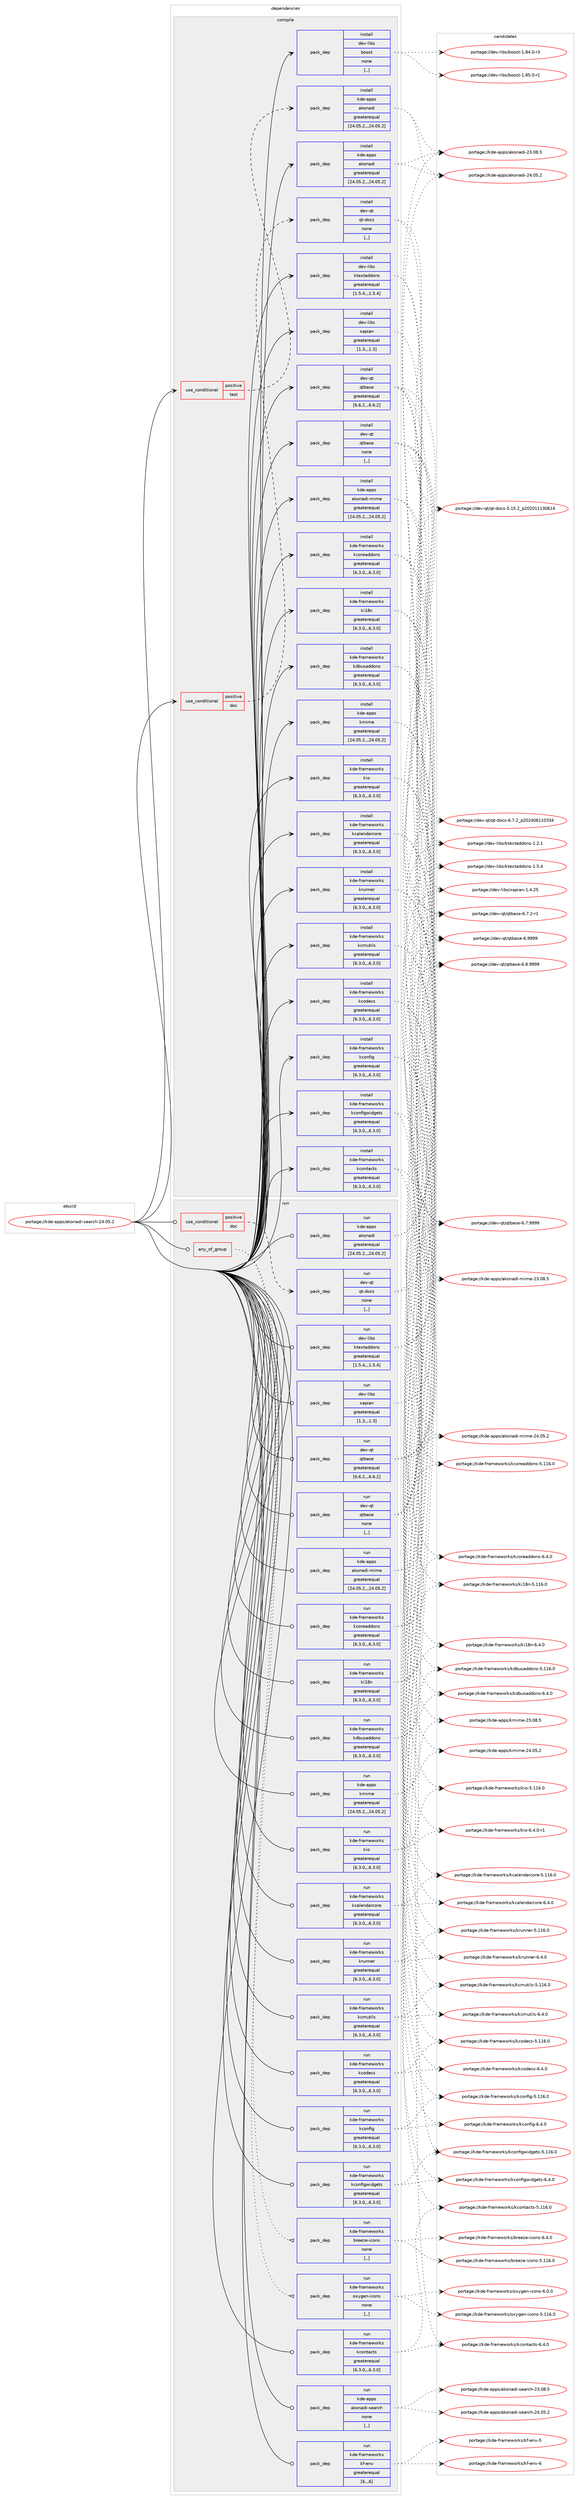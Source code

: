 digraph prolog {

# *************
# Graph options
# *************

newrank=true;
concentrate=true;
compound=true;
graph [rankdir=LR,fontname=Helvetica,fontsize=10,ranksep=1.5];#, ranksep=2.5, nodesep=0.2];
edge  [arrowhead=vee];
node  [fontname=Helvetica,fontsize=10];

# **********
# The ebuild
# **********

subgraph cluster_leftcol {
color=gray;
label=<<i>ebuild</i>>;
id [label="portage://kde-apps/akonadi-search-24.05.2", color=red, width=4, href="../kde-apps/akonadi-search-24.05.2.svg"];
}

# ****************
# The dependencies
# ****************

subgraph cluster_midcol {
color=gray;
label=<<i>dependencies</i>>;
subgraph cluster_compile {
fillcolor="#eeeeee";
style=filled;
label=<<i>compile</i>>;
subgraph cond66849 {
dependency246467 [label=<<TABLE BORDER="0" CELLBORDER="1" CELLSPACING="0" CELLPADDING="4"><TR><TD ROWSPAN="3" CELLPADDING="10">use_conditional</TD></TR><TR><TD>positive</TD></TR><TR><TD>doc</TD></TR></TABLE>>, shape=none, color=red];
subgraph pack177989 {
dependency246468 [label=<<TABLE BORDER="0" CELLBORDER="1" CELLSPACING="0" CELLPADDING="4" WIDTH="220"><TR><TD ROWSPAN="6" CELLPADDING="30">pack_dep</TD></TR><TR><TD WIDTH="110">install</TD></TR><TR><TD>dev-qt</TD></TR><TR><TD>qt-docs</TD></TR><TR><TD>none</TD></TR><TR><TD>[,,]</TD></TR></TABLE>>, shape=none, color=blue];
}
dependency246467:e -> dependency246468:w [weight=20,style="dashed",arrowhead="vee"];
}
id:e -> dependency246467:w [weight=20,style="solid",arrowhead="vee"];
subgraph cond66850 {
dependency246469 [label=<<TABLE BORDER="0" CELLBORDER="1" CELLSPACING="0" CELLPADDING="4"><TR><TD ROWSPAN="3" CELLPADDING="10">use_conditional</TD></TR><TR><TD>positive</TD></TR><TR><TD>test</TD></TR></TABLE>>, shape=none, color=red];
subgraph pack177990 {
dependency246470 [label=<<TABLE BORDER="0" CELLBORDER="1" CELLSPACING="0" CELLPADDING="4" WIDTH="220"><TR><TD ROWSPAN="6" CELLPADDING="30">pack_dep</TD></TR><TR><TD WIDTH="110">install</TD></TR><TR><TD>kde-apps</TD></TR><TR><TD>akonadi</TD></TR><TR><TD>greaterequal</TD></TR><TR><TD>[24.05.2,,,24.05.2]</TD></TR></TABLE>>, shape=none, color=blue];
}
dependency246469:e -> dependency246470:w [weight=20,style="dashed",arrowhead="vee"];
}
id:e -> dependency246469:w [weight=20,style="solid",arrowhead="vee"];
subgraph pack177991 {
dependency246471 [label=<<TABLE BORDER="0" CELLBORDER="1" CELLSPACING="0" CELLPADDING="4" WIDTH="220"><TR><TD ROWSPAN="6" CELLPADDING="30">pack_dep</TD></TR><TR><TD WIDTH="110">install</TD></TR><TR><TD>dev-libs</TD></TR><TR><TD>boost</TD></TR><TR><TD>none</TD></TR><TR><TD>[,,]</TD></TR></TABLE>>, shape=none, color=blue];
}
id:e -> dependency246471:w [weight=20,style="solid",arrowhead="vee"];
subgraph pack177992 {
dependency246472 [label=<<TABLE BORDER="0" CELLBORDER="1" CELLSPACING="0" CELLPADDING="4" WIDTH="220"><TR><TD ROWSPAN="6" CELLPADDING="30">pack_dep</TD></TR><TR><TD WIDTH="110">install</TD></TR><TR><TD>dev-libs</TD></TR><TR><TD>ktextaddons</TD></TR><TR><TD>greaterequal</TD></TR><TR><TD>[1.5.4,,,1.5.4]</TD></TR></TABLE>>, shape=none, color=blue];
}
id:e -> dependency246472:w [weight=20,style="solid",arrowhead="vee"];
subgraph pack177993 {
dependency246473 [label=<<TABLE BORDER="0" CELLBORDER="1" CELLSPACING="0" CELLPADDING="4" WIDTH="220"><TR><TD ROWSPAN="6" CELLPADDING="30">pack_dep</TD></TR><TR><TD WIDTH="110">install</TD></TR><TR><TD>dev-libs</TD></TR><TR><TD>xapian</TD></TR><TR><TD>greaterequal</TD></TR><TR><TD>[1.3,,,1.3]</TD></TR></TABLE>>, shape=none, color=blue];
}
id:e -> dependency246473:w [weight=20,style="solid",arrowhead="vee"];
subgraph pack177994 {
dependency246474 [label=<<TABLE BORDER="0" CELLBORDER="1" CELLSPACING="0" CELLPADDING="4" WIDTH="220"><TR><TD ROWSPAN="6" CELLPADDING="30">pack_dep</TD></TR><TR><TD WIDTH="110">install</TD></TR><TR><TD>dev-qt</TD></TR><TR><TD>qtbase</TD></TR><TR><TD>greaterequal</TD></TR><TR><TD>[6.6.2,,,6.6.2]</TD></TR></TABLE>>, shape=none, color=blue];
}
id:e -> dependency246474:w [weight=20,style="solid",arrowhead="vee"];
subgraph pack177995 {
dependency246475 [label=<<TABLE BORDER="0" CELLBORDER="1" CELLSPACING="0" CELLPADDING="4" WIDTH="220"><TR><TD ROWSPAN="6" CELLPADDING="30">pack_dep</TD></TR><TR><TD WIDTH="110">install</TD></TR><TR><TD>dev-qt</TD></TR><TR><TD>qtbase</TD></TR><TR><TD>none</TD></TR><TR><TD>[,,]</TD></TR></TABLE>>, shape=none, color=blue];
}
id:e -> dependency246475:w [weight=20,style="solid",arrowhead="vee"];
subgraph pack177996 {
dependency246476 [label=<<TABLE BORDER="0" CELLBORDER="1" CELLSPACING="0" CELLPADDING="4" WIDTH="220"><TR><TD ROWSPAN="6" CELLPADDING="30">pack_dep</TD></TR><TR><TD WIDTH="110">install</TD></TR><TR><TD>kde-apps</TD></TR><TR><TD>akonadi</TD></TR><TR><TD>greaterequal</TD></TR><TR><TD>[24.05.2,,,24.05.2]</TD></TR></TABLE>>, shape=none, color=blue];
}
id:e -> dependency246476:w [weight=20,style="solid",arrowhead="vee"];
subgraph pack177997 {
dependency246477 [label=<<TABLE BORDER="0" CELLBORDER="1" CELLSPACING="0" CELLPADDING="4" WIDTH="220"><TR><TD ROWSPAN="6" CELLPADDING="30">pack_dep</TD></TR><TR><TD WIDTH="110">install</TD></TR><TR><TD>kde-apps</TD></TR><TR><TD>akonadi-mime</TD></TR><TR><TD>greaterequal</TD></TR><TR><TD>[24.05.2,,,24.05.2]</TD></TR></TABLE>>, shape=none, color=blue];
}
id:e -> dependency246477:w [weight=20,style="solid",arrowhead="vee"];
subgraph pack177998 {
dependency246478 [label=<<TABLE BORDER="0" CELLBORDER="1" CELLSPACING="0" CELLPADDING="4" WIDTH="220"><TR><TD ROWSPAN="6" CELLPADDING="30">pack_dep</TD></TR><TR><TD WIDTH="110">install</TD></TR><TR><TD>kde-apps</TD></TR><TR><TD>kmime</TD></TR><TR><TD>greaterequal</TD></TR><TR><TD>[24.05.2,,,24.05.2]</TD></TR></TABLE>>, shape=none, color=blue];
}
id:e -> dependency246478:w [weight=20,style="solid",arrowhead="vee"];
subgraph pack177999 {
dependency246479 [label=<<TABLE BORDER="0" CELLBORDER="1" CELLSPACING="0" CELLPADDING="4" WIDTH="220"><TR><TD ROWSPAN="6" CELLPADDING="30">pack_dep</TD></TR><TR><TD WIDTH="110">install</TD></TR><TR><TD>kde-frameworks</TD></TR><TR><TD>kcalendarcore</TD></TR><TR><TD>greaterequal</TD></TR><TR><TD>[6.3.0,,,6.3.0]</TD></TR></TABLE>>, shape=none, color=blue];
}
id:e -> dependency246479:w [weight=20,style="solid",arrowhead="vee"];
subgraph pack178000 {
dependency246480 [label=<<TABLE BORDER="0" CELLBORDER="1" CELLSPACING="0" CELLPADDING="4" WIDTH="220"><TR><TD ROWSPAN="6" CELLPADDING="30">pack_dep</TD></TR><TR><TD WIDTH="110">install</TD></TR><TR><TD>kde-frameworks</TD></TR><TR><TD>kcmutils</TD></TR><TR><TD>greaterequal</TD></TR><TR><TD>[6.3.0,,,6.3.0]</TD></TR></TABLE>>, shape=none, color=blue];
}
id:e -> dependency246480:w [weight=20,style="solid",arrowhead="vee"];
subgraph pack178001 {
dependency246481 [label=<<TABLE BORDER="0" CELLBORDER="1" CELLSPACING="0" CELLPADDING="4" WIDTH="220"><TR><TD ROWSPAN="6" CELLPADDING="30">pack_dep</TD></TR><TR><TD WIDTH="110">install</TD></TR><TR><TD>kde-frameworks</TD></TR><TR><TD>kcodecs</TD></TR><TR><TD>greaterequal</TD></TR><TR><TD>[6.3.0,,,6.3.0]</TD></TR></TABLE>>, shape=none, color=blue];
}
id:e -> dependency246481:w [weight=20,style="solid",arrowhead="vee"];
subgraph pack178002 {
dependency246482 [label=<<TABLE BORDER="0" CELLBORDER="1" CELLSPACING="0" CELLPADDING="4" WIDTH="220"><TR><TD ROWSPAN="6" CELLPADDING="30">pack_dep</TD></TR><TR><TD WIDTH="110">install</TD></TR><TR><TD>kde-frameworks</TD></TR><TR><TD>kconfig</TD></TR><TR><TD>greaterequal</TD></TR><TR><TD>[6.3.0,,,6.3.0]</TD></TR></TABLE>>, shape=none, color=blue];
}
id:e -> dependency246482:w [weight=20,style="solid",arrowhead="vee"];
subgraph pack178003 {
dependency246483 [label=<<TABLE BORDER="0" CELLBORDER="1" CELLSPACING="0" CELLPADDING="4" WIDTH="220"><TR><TD ROWSPAN="6" CELLPADDING="30">pack_dep</TD></TR><TR><TD WIDTH="110">install</TD></TR><TR><TD>kde-frameworks</TD></TR><TR><TD>kconfigwidgets</TD></TR><TR><TD>greaterequal</TD></TR><TR><TD>[6.3.0,,,6.3.0]</TD></TR></TABLE>>, shape=none, color=blue];
}
id:e -> dependency246483:w [weight=20,style="solid",arrowhead="vee"];
subgraph pack178004 {
dependency246484 [label=<<TABLE BORDER="0" CELLBORDER="1" CELLSPACING="0" CELLPADDING="4" WIDTH="220"><TR><TD ROWSPAN="6" CELLPADDING="30">pack_dep</TD></TR><TR><TD WIDTH="110">install</TD></TR><TR><TD>kde-frameworks</TD></TR><TR><TD>kcontacts</TD></TR><TR><TD>greaterequal</TD></TR><TR><TD>[6.3.0,,,6.3.0]</TD></TR></TABLE>>, shape=none, color=blue];
}
id:e -> dependency246484:w [weight=20,style="solid",arrowhead="vee"];
subgraph pack178005 {
dependency246485 [label=<<TABLE BORDER="0" CELLBORDER="1" CELLSPACING="0" CELLPADDING="4" WIDTH="220"><TR><TD ROWSPAN="6" CELLPADDING="30">pack_dep</TD></TR><TR><TD WIDTH="110">install</TD></TR><TR><TD>kde-frameworks</TD></TR><TR><TD>kcoreaddons</TD></TR><TR><TD>greaterequal</TD></TR><TR><TD>[6.3.0,,,6.3.0]</TD></TR></TABLE>>, shape=none, color=blue];
}
id:e -> dependency246485:w [weight=20,style="solid",arrowhead="vee"];
subgraph pack178006 {
dependency246486 [label=<<TABLE BORDER="0" CELLBORDER="1" CELLSPACING="0" CELLPADDING="4" WIDTH="220"><TR><TD ROWSPAN="6" CELLPADDING="30">pack_dep</TD></TR><TR><TD WIDTH="110">install</TD></TR><TR><TD>kde-frameworks</TD></TR><TR><TD>kdbusaddons</TD></TR><TR><TD>greaterequal</TD></TR><TR><TD>[6.3.0,,,6.3.0]</TD></TR></TABLE>>, shape=none, color=blue];
}
id:e -> dependency246486:w [weight=20,style="solid",arrowhead="vee"];
subgraph pack178007 {
dependency246487 [label=<<TABLE BORDER="0" CELLBORDER="1" CELLSPACING="0" CELLPADDING="4" WIDTH="220"><TR><TD ROWSPAN="6" CELLPADDING="30">pack_dep</TD></TR><TR><TD WIDTH="110">install</TD></TR><TR><TD>kde-frameworks</TD></TR><TR><TD>ki18n</TD></TR><TR><TD>greaterequal</TD></TR><TR><TD>[6.3.0,,,6.3.0]</TD></TR></TABLE>>, shape=none, color=blue];
}
id:e -> dependency246487:w [weight=20,style="solid",arrowhead="vee"];
subgraph pack178008 {
dependency246488 [label=<<TABLE BORDER="0" CELLBORDER="1" CELLSPACING="0" CELLPADDING="4" WIDTH="220"><TR><TD ROWSPAN="6" CELLPADDING="30">pack_dep</TD></TR><TR><TD WIDTH="110">install</TD></TR><TR><TD>kde-frameworks</TD></TR><TR><TD>kio</TD></TR><TR><TD>greaterequal</TD></TR><TR><TD>[6.3.0,,,6.3.0]</TD></TR></TABLE>>, shape=none, color=blue];
}
id:e -> dependency246488:w [weight=20,style="solid",arrowhead="vee"];
subgraph pack178009 {
dependency246489 [label=<<TABLE BORDER="0" CELLBORDER="1" CELLSPACING="0" CELLPADDING="4" WIDTH="220"><TR><TD ROWSPAN="6" CELLPADDING="30">pack_dep</TD></TR><TR><TD WIDTH="110">install</TD></TR><TR><TD>kde-frameworks</TD></TR><TR><TD>krunner</TD></TR><TR><TD>greaterequal</TD></TR><TR><TD>[6.3.0,,,6.3.0]</TD></TR></TABLE>>, shape=none, color=blue];
}
id:e -> dependency246489:w [weight=20,style="solid",arrowhead="vee"];
}
subgraph cluster_compileandrun {
fillcolor="#eeeeee";
style=filled;
label=<<i>compile and run</i>>;
}
subgraph cluster_run {
fillcolor="#eeeeee";
style=filled;
label=<<i>run</i>>;
subgraph any1469 {
dependency246490 [label=<<TABLE BORDER="0" CELLBORDER="1" CELLSPACING="0" CELLPADDING="4"><TR><TD CELLPADDING="10">any_of_group</TD></TR></TABLE>>, shape=none, color=red];subgraph pack178010 {
dependency246491 [label=<<TABLE BORDER="0" CELLBORDER="1" CELLSPACING="0" CELLPADDING="4" WIDTH="220"><TR><TD ROWSPAN="6" CELLPADDING="30">pack_dep</TD></TR><TR><TD WIDTH="110">run</TD></TR><TR><TD>kde-frameworks</TD></TR><TR><TD>breeze-icons</TD></TR><TR><TD>none</TD></TR><TR><TD>[,,]</TD></TR></TABLE>>, shape=none, color=blue];
}
dependency246490:e -> dependency246491:w [weight=20,style="dotted",arrowhead="oinv"];
subgraph pack178011 {
dependency246492 [label=<<TABLE BORDER="0" CELLBORDER="1" CELLSPACING="0" CELLPADDING="4" WIDTH="220"><TR><TD ROWSPAN="6" CELLPADDING="30">pack_dep</TD></TR><TR><TD WIDTH="110">run</TD></TR><TR><TD>kde-frameworks</TD></TR><TR><TD>oxygen-icons</TD></TR><TR><TD>none</TD></TR><TR><TD>[,,]</TD></TR></TABLE>>, shape=none, color=blue];
}
dependency246490:e -> dependency246492:w [weight=20,style="dotted",arrowhead="oinv"];
}
id:e -> dependency246490:w [weight=20,style="solid",arrowhead="odot"];
subgraph cond66851 {
dependency246493 [label=<<TABLE BORDER="0" CELLBORDER="1" CELLSPACING="0" CELLPADDING="4"><TR><TD ROWSPAN="3" CELLPADDING="10">use_conditional</TD></TR><TR><TD>positive</TD></TR><TR><TD>doc</TD></TR></TABLE>>, shape=none, color=red];
subgraph pack178012 {
dependency246494 [label=<<TABLE BORDER="0" CELLBORDER="1" CELLSPACING="0" CELLPADDING="4" WIDTH="220"><TR><TD ROWSPAN="6" CELLPADDING="30">pack_dep</TD></TR><TR><TD WIDTH="110">run</TD></TR><TR><TD>dev-qt</TD></TR><TR><TD>qt-docs</TD></TR><TR><TD>none</TD></TR><TR><TD>[,,]</TD></TR></TABLE>>, shape=none, color=blue];
}
dependency246493:e -> dependency246494:w [weight=20,style="dashed",arrowhead="vee"];
}
id:e -> dependency246493:w [weight=20,style="solid",arrowhead="odot"];
subgraph pack178013 {
dependency246495 [label=<<TABLE BORDER="0" CELLBORDER="1" CELLSPACING="0" CELLPADDING="4" WIDTH="220"><TR><TD ROWSPAN="6" CELLPADDING="30">pack_dep</TD></TR><TR><TD WIDTH="110">run</TD></TR><TR><TD>dev-libs</TD></TR><TR><TD>ktextaddons</TD></TR><TR><TD>greaterequal</TD></TR><TR><TD>[1.5.4,,,1.5.4]</TD></TR></TABLE>>, shape=none, color=blue];
}
id:e -> dependency246495:w [weight=20,style="solid",arrowhead="odot"];
subgraph pack178014 {
dependency246496 [label=<<TABLE BORDER="0" CELLBORDER="1" CELLSPACING="0" CELLPADDING="4" WIDTH="220"><TR><TD ROWSPAN="6" CELLPADDING="30">pack_dep</TD></TR><TR><TD WIDTH="110">run</TD></TR><TR><TD>dev-libs</TD></TR><TR><TD>xapian</TD></TR><TR><TD>greaterequal</TD></TR><TR><TD>[1.3,,,1.3]</TD></TR></TABLE>>, shape=none, color=blue];
}
id:e -> dependency246496:w [weight=20,style="solid",arrowhead="odot"];
subgraph pack178015 {
dependency246497 [label=<<TABLE BORDER="0" CELLBORDER="1" CELLSPACING="0" CELLPADDING="4" WIDTH="220"><TR><TD ROWSPAN="6" CELLPADDING="30">pack_dep</TD></TR><TR><TD WIDTH="110">run</TD></TR><TR><TD>dev-qt</TD></TR><TR><TD>qtbase</TD></TR><TR><TD>greaterequal</TD></TR><TR><TD>[6.6.2,,,6.6.2]</TD></TR></TABLE>>, shape=none, color=blue];
}
id:e -> dependency246497:w [weight=20,style="solid",arrowhead="odot"];
subgraph pack178016 {
dependency246498 [label=<<TABLE BORDER="0" CELLBORDER="1" CELLSPACING="0" CELLPADDING="4" WIDTH="220"><TR><TD ROWSPAN="6" CELLPADDING="30">pack_dep</TD></TR><TR><TD WIDTH="110">run</TD></TR><TR><TD>dev-qt</TD></TR><TR><TD>qtbase</TD></TR><TR><TD>none</TD></TR><TR><TD>[,,]</TD></TR></TABLE>>, shape=none, color=blue];
}
id:e -> dependency246498:w [weight=20,style="solid",arrowhead="odot"];
subgraph pack178017 {
dependency246499 [label=<<TABLE BORDER="0" CELLBORDER="1" CELLSPACING="0" CELLPADDING="4" WIDTH="220"><TR><TD ROWSPAN="6" CELLPADDING="30">pack_dep</TD></TR><TR><TD WIDTH="110">run</TD></TR><TR><TD>kde-apps</TD></TR><TR><TD>akonadi</TD></TR><TR><TD>greaterequal</TD></TR><TR><TD>[24.05.2,,,24.05.2]</TD></TR></TABLE>>, shape=none, color=blue];
}
id:e -> dependency246499:w [weight=20,style="solid",arrowhead="odot"];
subgraph pack178018 {
dependency246500 [label=<<TABLE BORDER="0" CELLBORDER="1" CELLSPACING="0" CELLPADDING="4" WIDTH="220"><TR><TD ROWSPAN="6" CELLPADDING="30">pack_dep</TD></TR><TR><TD WIDTH="110">run</TD></TR><TR><TD>kde-apps</TD></TR><TR><TD>akonadi-mime</TD></TR><TR><TD>greaterequal</TD></TR><TR><TD>[24.05.2,,,24.05.2]</TD></TR></TABLE>>, shape=none, color=blue];
}
id:e -> dependency246500:w [weight=20,style="solid",arrowhead="odot"];
subgraph pack178019 {
dependency246501 [label=<<TABLE BORDER="0" CELLBORDER="1" CELLSPACING="0" CELLPADDING="4" WIDTH="220"><TR><TD ROWSPAN="6" CELLPADDING="30">pack_dep</TD></TR><TR><TD WIDTH="110">run</TD></TR><TR><TD>kde-apps</TD></TR><TR><TD>kmime</TD></TR><TR><TD>greaterequal</TD></TR><TR><TD>[24.05.2,,,24.05.2]</TD></TR></TABLE>>, shape=none, color=blue];
}
id:e -> dependency246501:w [weight=20,style="solid",arrowhead="odot"];
subgraph pack178020 {
dependency246502 [label=<<TABLE BORDER="0" CELLBORDER="1" CELLSPACING="0" CELLPADDING="4" WIDTH="220"><TR><TD ROWSPAN="6" CELLPADDING="30">pack_dep</TD></TR><TR><TD WIDTH="110">run</TD></TR><TR><TD>kde-frameworks</TD></TR><TR><TD>kcalendarcore</TD></TR><TR><TD>greaterequal</TD></TR><TR><TD>[6.3.0,,,6.3.0]</TD></TR></TABLE>>, shape=none, color=blue];
}
id:e -> dependency246502:w [weight=20,style="solid",arrowhead="odot"];
subgraph pack178021 {
dependency246503 [label=<<TABLE BORDER="0" CELLBORDER="1" CELLSPACING="0" CELLPADDING="4" WIDTH="220"><TR><TD ROWSPAN="6" CELLPADDING="30">pack_dep</TD></TR><TR><TD WIDTH="110">run</TD></TR><TR><TD>kde-frameworks</TD></TR><TR><TD>kcmutils</TD></TR><TR><TD>greaterequal</TD></TR><TR><TD>[6.3.0,,,6.3.0]</TD></TR></TABLE>>, shape=none, color=blue];
}
id:e -> dependency246503:w [weight=20,style="solid",arrowhead="odot"];
subgraph pack178022 {
dependency246504 [label=<<TABLE BORDER="0" CELLBORDER="1" CELLSPACING="0" CELLPADDING="4" WIDTH="220"><TR><TD ROWSPAN="6" CELLPADDING="30">pack_dep</TD></TR><TR><TD WIDTH="110">run</TD></TR><TR><TD>kde-frameworks</TD></TR><TR><TD>kcodecs</TD></TR><TR><TD>greaterequal</TD></TR><TR><TD>[6.3.0,,,6.3.0]</TD></TR></TABLE>>, shape=none, color=blue];
}
id:e -> dependency246504:w [weight=20,style="solid",arrowhead="odot"];
subgraph pack178023 {
dependency246505 [label=<<TABLE BORDER="0" CELLBORDER="1" CELLSPACING="0" CELLPADDING="4" WIDTH="220"><TR><TD ROWSPAN="6" CELLPADDING="30">pack_dep</TD></TR><TR><TD WIDTH="110">run</TD></TR><TR><TD>kde-frameworks</TD></TR><TR><TD>kconfig</TD></TR><TR><TD>greaterequal</TD></TR><TR><TD>[6.3.0,,,6.3.0]</TD></TR></TABLE>>, shape=none, color=blue];
}
id:e -> dependency246505:w [weight=20,style="solid",arrowhead="odot"];
subgraph pack178024 {
dependency246506 [label=<<TABLE BORDER="0" CELLBORDER="1" CELLSPACING="0" CELLPADDING="4" WIDTH="220"><TR><TD ROWSPAN="6" CELLPADDING="30">pack_dep</TD></TR><TR><TD WIDTH="110">run</TD></TR><TR><TD>kde-frameworks</TD></TR><TR><TD>kconfigwidgets</TD></TR><TR><TD>greaterequal</TD></TR><TR><TD>[6.3.0,,,6.3.0]</TD></TR></TABLE>>, shape=none, color=blue];
}
id:e -> dependency246506:w [weight=20,style="solid",arrowhead="odot"];
subgraph pack178025 {
dependency246507 [label=<<TABLE BORDER="0" CELLBORDER="1" CELLSPACING="0" CELLPADDING="4" WIDTH="220"><TR><TD ROWSPAN="6" CELLPADDING="30">pack_dep</TD></TR><TR><TD WIDTH="110">run</TD></TR><TR><TD>kde-frameworks</TD></TR><TR><TD>kcontacts</TD></TR><TR><TD>greaterequal</TD></TR><TR><TD>[6.3.0,,,6.3.0]</TD></TR></TABLE>>, shape=none, color=blue];
}
id:e -> dependency246507:w [weight=20,style="solid",arrowhead="odot"];
subgraph pack178026 {
dependency246508 [label=<<TABLE BORDER="0" CELLBORDER="1" CELLSPACING="0" CELLPADDING="4" WIDTH="220"><TR><TD ROWSPAN="6" CELLPADDING="30">pack_dep</TD></TR><TR><TD WIDTH="110">run</TD></TR><TR><TD>kde-frameworks</TD></TR><TR><TD>kcoreaddons</TD></TR><TR><TD>greaterequal</TD></TR><TR><TD>[6.3.0,,,6.3.0]</TD></TR></TABLE>>, shape=none, color=blue];
}
id:e -> dependency246508:w [weight=20,style="solid",arrowhead="odot"];
subgraph pack178027 {
dependency246509 [label=<<TABLE BORDER="0" CELLBORDER="1" CELLSPACING="0" CELLPADDING="4" WIDTH="220"><TR><TD ROWSPAN="6" CELLPADDING="30">pack_dep</TD></TR><TR><TD WIDTH="110">run</TD></TR><TR><TD>kde-frameworks</TD></TR><TR><TD>kdbusaddons</TD></TR><TR><TD>greaterequal</TD></TR><TR><TD>[6.3.0,,,6.3.0]</TD></TR></TABLE>>, shape=none, color=blue];
}
id:e -> dependency246509:w [weight=20,style="solid",arrowhead="odot"];
subgraph pack178028 {
dependency246510 [label=<<TABLE BORDER="0" CELLBORDER="1" CELLSPACING="0" CELLPADDING="4" WIDTH="220"><TR><TD ROWSPAN="6" CELLPADDING="30">pack_dep</TD></TR><TR><TD WIDTH="110">run</TD></TR><TR><TD>kde-frameworks</TD></TR><TR><TD>kf-env</TD></TR><TR><TD>greaterequal</TD></TR><TR><TD>[6,,,6]</TD></TR></TABLE>>, shape=none, color=blue];
}
id:e -> dependency246510:w [weight=20,style="solid",arrowhead="odot"];
subgraph pack178029 {
dependency246511 [label=<<TABLE BORDER="0" CELLBORDER="1" CELLSPACING="0" CELLPADDING="4" WIDTH="220"><TR><TD ROWSPAN="6" CELLPADDING="30">pack_dep</TD></TR><TR><TD WIDTH="110">run</TD></TR><TR><TD>kde-frameworks</TD></TR><TR><TD>ki18n</TD></TR><TR><TD>greaterequal</TD></TR><TR><TD>[6.3.0,,,6.3.0]</TD></TR></TABLE>>, shape=none, color=blue];
}
id:e -> dependency246511:w [weight=20,style="solid",arrowhead="odot"];
subgraph pack178030 {
dependency246512 [label=<<TABLE BORDER="0" CELLBORDER="1" CELLSPACING="0" CELLPADDING="4" WIDTH="220"><TR><TD ROWSPAN="6" CELLPADDING="30">pack_dep</TD></TR><TR><TD WIDTH="110">run</TD></TR><TR><TD>kde-frameworks</TD></TR><TR><TD>kio</TD></TR><TR><TD>greaterequal</TD></TR><TR><TD>[6.3.0,,,6.3.0]</TD></TR></TABLE>>, shape=none, color=blue];
}
id:e -> dependency246512:w [weight=20,style="solid",arrowhead="odot"];
subgraph pack178031 {
dependency246513 [label=<<TABLE BORDER="0" CELLBORDER="1" CELLSPACING="0" CELLPADDING="4" WIDTH="220"><TR><TD ROWSPAN="6" CELLPADDING="30">pack_dep</TD></TR><TR><TD WIDTH="110">run</TD></TR><TR><TD>kde-frameworks</TD></TR><TR><TD>krunner</TD></TR><TR><TD>greaterequal</TD></TR><TR><TD>[6.3.0,,,6.3.0]</TD></TR></TABLE>>, shape=none, color=blue];
}
id:e -> dependency246513:w [weight=20,style="solid",arrowhead="odot"];
subgraph pack178032 {
dependency246514 [label=<<TABLE BORDER="0" CELLBORDER="1" CELLSPACING="0" CELLPADDING="4" WIDTH="220"><TR><TD ROWSPAN="6" CELLPADDING="30">pack_dep</TD></TR><TR><TD WIDTH="110">run</TD></TR><TR><TD>kde-apps</TD></TR><TR><TD>akonadi-search</TD></TR><TR><TD>none</TD></TR><TR><TD>[,,]</TD></TR></TABLE>>, shape=none, color=blue];
}
id:e -> dependency246514:w [weight=20,style="solid",arrowhead="odot"];
}
}

# **************
# The candidates
# **************

subgraph cluster_choices {
rank=same;
color=gray;
label=<<i>candidates</i>>;

subgraph choice177989 {
color=black;
nodesep=1;
choice1001011184511311647113116451001119911545544655465095112504850524854494948515152 [label="portage://dev-qt/qt-docs-6.7.2_p202406110334", color=red, width=4,href="../dev-qt/qt-docs-6.7.2_p202406110334.svg"];
choice100101118451131164711311645100111991154553464953465095112504850484949495148544952 [label="portage://dev-qt/qt-docs-5.15.2_p202011130614", color=red, width=4,href="../dev-qt/qt-docs-5.15.2_p202011130614.svg"];
dependency246468:e -> choice1001011184511311647113116451001119911545544655465095112504850524854494948515152:w [style=dotted,weight="100"];
dependency246468:e -> choice100101118451131164711311645100111991154553464953465095112504850484949495148544952:w [style=dotted,weight="100"];
}
subgraph choice177990 {
color=black;
nodesep=1;
choice10710010145971121121154797107111110971001054550524648534650 [label="portage://kde-apps/akonadi-24.05.2", color=red, width=4,href="../kde-apps/akonadi-24.05.2.svg"];
choice10710010145971121121154797107111110971001054550514648564653 [label="portage://kde-apps/akonadi-23.08.5", color=red, width=4,href="../kde-apps/akonadi-23.08.5.svg"];
dependency246470:e -> choice10710010145971121121154797107111110971001054550524648534650:w [style=dotted,weight="100"];
dependency246470:e -> choice10710010145971121121154797107111110971001054550514648564653:w [style=dotted,weight="100"];
}
subgraph choice177991 {
color=black;
nodesep=1;
choice10010111845108105981154798111111115116454946565346484511449 [label="portage://dev-libs/boost-1.85.0-r1", color=red, width=4,href="../dev-libs/boost-1.85.0-r1.svg"];
choice10010111845108105981154798111111115116454946565246484511451 [label="portage://dev-libs/boost-1.84.0-r3", color=red, width=4,href="../dev-libs/boost-1.84.0-r3.svg"];
dependency246471:e -> choice10010111845108105981154798111111115116454946565346484511449:w [style=dotted,weight="100"];
dependency246471:e -> choice10010111845108105981154798111111115116454946565246484511451:w [style=dotted,weight="100"];
}
subgraph choice177992 {
color=black;
nodesep=1;
choice10010111845108105981154710711610112011697100100111110115454946534652 [label="portage://dev-libs/ktextaddons-1.5.4", color=red, width=4,href="../dev-libs/ktextaddons-1.5.4.svg"];
choice10010111845108105981154710711610112011697100100111110115454946504649 [label="portage://dev-libs/ktextaddons-1.2.1", color=red, width=4,href="../dev-libs/ktextaddons-1.2.1.svg"];
dependency246472:e -> choice10010111845108105981154710711610112011697100100111110115454946534652:w [style=dotted,weight="100"];
dependency246472:e -> choice10010111845108105981154710711610112011697100100111110115454946504649:w [style=dotted,weight="100"];
}
subgraph choice177993 {
color=black;
nodesep=1;
choice100101118451081059811547120971121059711045494652465053 [label="portage://dev-libs/xapian-1.4.25", color=red, width=4,href="../dev-libs/xapian-1.4.25.svg"];
dependency246473:e -> choice100101118451081059811547120971121059711045494652465053:w [style=dotted,weight="100"];
}
subgraph choice177994 {
color=black;
nodesep=1;
choice1001011184511311647113116989711510145544657575757 [label="portage://dev-qt/qtbase-6.9999", color=red, width=4,href="../dev-qt/qtbase-6.9999.svg"];
choice10010111845113116471131169897115101455446564657575757 [label="portage://dev-qt/qtbase-6.8.9999", color=red, width=4,href="../dev-qt/qtbase-6.8.9999.svg"];
choice10010111845113116471131169897115101455446554657575757 [label="portage://dev-qt/qtbase-6.7.9999", color=red, width=4,href="../dev-qt/qtbase-6.7.9999.svg"];
choice100101118451131164711311698971151014554465546504511449 [label="portage://dev-qt/qtbase-6.7.2-r1", color=red, width=4,href="../dev-qt/qtbase-6.7.2-r1.svg"];
dependency246474:e -> choice1001011184511311647113116989711510145544657575757:w [style=dotted,weight="100"];
dependency246474:e -> choice10010111845113116471131169897115101455446564657575757:w [style=dotted,weight="100"];
dependency246474:e -> choice10010111845113116471131169897115101455446554657575757:w [style=dotted,weight="100"];
dependency246474:e -> choice100101118451131164711311698971151014554465546504511449:w [style=dotted,weight="100"];
}
subgraph choice177995 {
color=black;
nodesep=1;
choice1001011184511311647113116989711510145544657575757 [label="portage://dev-qt/qtbase-6.9999", color=red, width=4,href="../dev-qt/qtbase-6.9999.svg"];
choice10010111845113116471131169897115101455446564657575757 [label="portage://dev-qt/qtbase-6.8.9999", color=red, width=4,href="../dev-qt/qtbase-6.8.9999.svg"];
choice10010111845113116471131169897115101455446554657575757 [label="portage://dev-qt/qtbase-6.7.9999", color=red, width=4,href="../dev-qt/qtbase-6.7.9999.svg"];
choice100101118451131164711311698971151014554465546504511449 [label="portage://dev-qt/qtbase-6.7.2-r1", color=red, width=4,href="../dev-qt/qtbase-6.7.2-r1.svg"];
dependency246475:e -> choice1001011184511311647113116989711510145544657575757:w [style=dotted,weight="100"];
dependency246475:e -> choice10010111845113116471131169897115101455446564657575757:w [style=dotted,weight="100"];
dependency246475:e -> choice10010111845113116471131169897115101455446554657575757:w [style=dotted,weight="100"];
dependency246475:e -> choice100101118451131164711311698971151014554465546504511449:w [style=dotted,weight="100"];
}
subgraph choice177996 {
color=black;
nodesep=1;
choice10710010145971121121154797107111110971001054550524648534650 [label="portage://kde-apps/akonadi-24.05.2", color=red, width=4,href="../kde-apps/akonadi-24.05.2.svg"];
choice10710010145971121121154797107111110971001054550514648564653 [label="portage://kde-apps/akonadi-23.08.5", color=red, width=4,href="../kde-apps/akonadi-23.08.5.svg"];
dependency246476:e -> choice10710010145971121121154797107111110971001054550524648534650:w [style=dotted,weight="100"];
dependency246476:e -> choice10710010145971121121154797107111110971001054550514648564653:w [style=dotted,weight="100"];
}
subgraph choice177997 {
color=black;
nodesep=1;
choice1071001014597112112115479710711111097100105451091051091014550524648534650 [label="portage://kde-apps/akonadi-mime-24.05.2", color=red, width=4,href="../kde-apps/akonadi-mime-24.05.2.svg"];
choice1071001014597112112115479710711111097100105451091051091014550514648564653 [label="portage://kde-apps/akonadi-mime-23.08.5", color=red, width=4,href="../kde-apps/akonadi-mime-23.08.5.svg"];
dependency246477:e -> choice1071001014597112112115479710711111097100105451091051091014550524648534650:w [style=dotted,weight="100"];
dependency246477:e -> choice1071001014597112112115479710711111097100105451091051091014550514648564653:w [style=dotted,weight="100"];
}
subgraph choice177998 {
color=black;
nodesep=1;
choice1071001014597112112115471071091051091014550524648534650 [label="portage://kde-apps/kmime-24.05.2", color=red, width=4,href="../kde-apps/kmime-24.05.2.svg"];
choice1071001014597112112115471071091051091014550514648564653 [label="portage://kde-apps/kmime-23.08.5", color=red, width=4,href="../kde-apps/kmime-23.08.5.svg"];
dependency246478:e -> choice1071001014597112112115471071091051091014550524648534650:w [style=dotted,weight="100"];
dependency246478:e -> choice1071001014597112112115471071091051091014550514648564653:w [style=dotted,weight="100"];
}
subgraph choice177999 {
color=black;
nodesep=1;
choice10710010145102114971091011191111141071154710799971081011101009711499111114101455446524648 [label="portage://kde-frameworks/kcalendarcore-6.4.0", color=red, width=4,href="../kde-frameworks/kcalendarcore-6.4.0.svg"];
choice107100101451021149710910111911111410711547107999710810111010097114991111141014553464949544648 [label="portage://kde-frameworks/kcalendarcore-5.116.0", color=red, width=4,href="../kde-frameworks/kcalendarcore-5.116.0.svg"];
dependency246479:e -> choice10710010145102114971091011191111141071154710799971081011101009711499111114101455446524648:w [style=dotted,weight="100"];
dependency246479:e -> choice107100101451021149710910111911111410711547107999710810111010097114991111141014553464949544648:w [style=dotted,weight="100"];
}
subgraph choice178000 {
color=black;
nodesep=1;
choice10710010145102114971091011191111141071154710799109117116105108115455446524648 [label="portage://kde-frameworks/kcmutils-6.4.0", color=red, width=4,href="../kde-frameworks/kcmutils-6.4.0.svg"];
choice107100101451021149710910111911111410711547107991091171161051081154553464949544648 [label="portage://kde-frameworks/kcmutils-5.116.0", color=red, width=4,href="../kde-frameworks/kcmutils-5.116.0.svg"];
dependency246480:e -> choice10710010145102114971091011191111141071154710799109117116105108115455446524648:w [style=dotted,weight="100"];
dependency246480:e -> choice107100101451021149710910111911111410711547107991091171161051081154553464949544648:w [style=dotted,weight="100"];
}
subgraph choice178001 {
color=black;
nodesep=1;
choice1071001014510211497109101119111114107115471079911110010199115455446524648 [label="portage://kde-frameworks/kcodecs-6.4.0", color=red, width=4,href="../kde-frameworks/kcodecs-6.4.0.svg"];
choice10710010145102114971091011191111141071154710799111100101991154553464949544648 [label="portage://kde-frameworks/kcodecs-5.116.0", color=red, width=4,href="../kde-frameworks/kcodecs-5.116.0.svg"];
dependency246481:e -> choice1071001014510211497109101119111114107115471079911110010199115455446524648:w [style=dotted,weight="100"];
dependency246481:e -> choice10710010145102114971091011191111141071154710799111100101991154553464949544648:w [style=dotted,weight="100"];
}
subgraph choice178002 {
color=black;
nodesep=1;
choice10710010145102114971091011191111141071154710799111110102105103455446524648 [label="portage://kde-frameworks/kconfig-6.4.0", color=red, width=4,href="../kde-frameworks/kconfig-6.4.0.svg"];
choice107100101451021149710910111911111410711547107991111101021051034553464949544648 [label="portage://kde-frameworks/kconfig-5.116.0", color=red, width=4,href="../kde-frameworks/kconfig-5.116.0.svg"];
dependency246482:e -> choice10710010145102114971091011191111141071154710799111110102105103455446524648:w [style=dotted,weight="100"];
dependency246482:e -> choice107100101451021149710910111911111410711547107991111101021051034553464949544648:w [style=dotted,weight="100"];
}
subgraph choice178003 {
color=black;
nodesep=1;
choice10710010145102114971091011191111141071154710799111110102105103119105100103101116115455446524648 [label="portage://kde-frameworks/kconfigwidgets-6.4.0", color=red, width=4,href="../kde-frameworks/kconfigwidgets-6.4.0.svg"];
choice107100101451021149710910111911111410711547107991111101021051031191051001031011161154553464949544648 [label="portage://kde-frameworks/kconfigwidgets-5.116.0", color=red, width=4,href="../kde-frameworks/kconfigwidgets-5.116.0.svg"];
dependency246483:e -> choice10710010145102114971091011191111141071154710799111110102105103119105100103101116115455446524648:w [style=dotted,weight="100"];
dependency246483:e -> choice107100101451021149710910111911111410711547107991111101021051031191051001031011161154553464949544648:w [style=dotted,weight="100"];
}
subgraph choice178004 {
color=black;
nodesep=1;
choice107100101451021149710910111911111410711547107991111101169799116115455446524648 [label="portage://kde-frameworks/kcontacts-6.4.0", color=red, width=4,href="../kde-frameworks/kcontacts-6.4.0.svg"];
choice1071001014510211497109101119111114107115471079911111011697991161154553464949544648 [label="portage://kde-frameworks/kcontacts-5.116.0", color=red, width=4,href="../kde-frameworks/kcontacts-5.116.0.svg"];
dependency246484:e -> choice107100101451021149710910111911111410711547107991111101169799116115455446524648:w [style=dotted,weight="100"];
dependency246484:e -> choice1071001014510211497109101119111114107115471079911111011697991161154553464949544648:w [style=dotted,weight="100"];
}
subgraph choice178005 {
color=black;
nodesep=1;
choice1071001014510211497109101119111114107115471079911111410197100100111110115455446524648 [label="portage://kde-frameworks/kcoreaddons-6.4.0", color=red, width=4,href="../kde-frameworks/kcoreaddons-6.4.0.svg"];
choice10710010145102114971091011191111141071154710799111114101971001001111101154553464949544648 [label="portage://kde-frameworks/kcoreaddons-5.116.0", color=red, width=4,href="../kde-frameworks/kcoreaddons-5.116.0.svg"];
dependency246485:e -> choice1071001014510211497109101119111114107115471079911111410197100100111110115455446524648:w [style=dotted,weight="100"];
dependency246485:e -> choice10710010145102114971091011191111141071154710799111114101971001001111101154553464949544648:w [style=dotted,weight="100"];
}
subgraph choice178006 {
color=black;
nodesep=1;
choice1071001014510211497109101119111114107115471071009811711597100100111110115455446524648 [label="portage://kde-frameworks/kdbusaddons-6.4.0", color=red, width=4,href="../kde-frameworks/kdbusaddons-6.4.0.svg"];
choice10710010145102114971091011191111141071154710710098117115971001001111101154553464949544648 [label="portage://kde-frameworks/kdbusaddons-5.116.0", color=red, width=4,href="../kde-frameworks/kdbusaddons-5.116.0.svg"];
dependency246486:e -> choice1071001014510211497109101119111114107115471071009811711597100100111110115455446524648:w [style=dotted,weight="100"];
dependency246486:e -> choice10710010145102114971091011191111141071154710710098117115971001001111101154553464949544648:w [style=dotted,weight="100"];
}
subgraph choice178007 {
color=black;
nodesep=1;
choice1071001014510211497109101119111114107115471071054956110455446524648 [label="portage://kde-frameworks/ki18n-6.4.0", color=red, width=4,href="../kde-frameworks/ki18n-6.4.0.svg"];
choice10710010145102114971091011191111141071154710710549561104553464949544648 [label="portage://kde-frameworks/ki18n-5.116.0", color=red, width=4,href="../kde-frameworks/ki18n-5.116.0.svg"];
dependency246487:e -> choice1071001014510211497109101119111114107115471071054956110455446524648:w [style=dotted,weight="100"];
dependency246487:e -> choice10710010145102114971091011191111141071154710710549561104553464949544648:w [style=dotted,weight="100"];
}
subgraph choice178008 {
color=black;
nodesep=1;
choice1071001014510211497109101119111114107115471071051114554465246484511449 [label="portage://kde-frameworks/kio-6.4.0-r1", color=red, width=4,href="../kde-frameworks/kio-6.4.0-r1.svg"];
choice1071001014510211497109101119111114107115471071051114553464949544648 [label="portage://kde-frameworks/kio-5.116.0", color=red, width=4,href="../kde-frameworks/kio-5.116.0.svg"];
dependency246488:e -> choice1071001014510211497109101119111114107115471071051114554465246484511449:w [style=dotted,weight="100"];
dependency246488:e -> choice1071001014510211497109101119111114107115471071051114553464949544648:w [style=dotted,weight="100"];
}
subgraph choice178009 {
color=black;
nodesep=1;
choice107100101451021149710910111911111410711547107114117110110101114455446524648 [label="portage://kde-frameworks/krunner-6.4.0", color=red, width=4,href="../kde-frameworks/krunner-6.4.0.svg"];
choice1071001014510211497109101119111114107115471071141171101101011144553464949544648 [label="portage://kde-frameworks/krunner-5.116.0", color=red, width=4,href="../kde-frameworks/krunner-5.116.0.svg"];
dependency246489:e -> choice107100101451021149710910111911111410711547107114117110110101114455446524648:w [style=dotted,weight="100"];
dependency246489:e -> choice1071001014510211497109101119111114107115471071141171101101011144553464949544648:w [style=dotted,weight="100"];
}
subgraph choice178010 {
color=black;
nodesep=1;
choice107100101451021149710910111911111410711547981141011011221014510599111110115455446524648 [label="portage://kde-frameworks/breeze-icons-6.4.0", color=red, width=4,href="../kde-frameworks/breeze-icons-6.4.0.svg"];
choice1071001014510211497109101119111114107115479811410110112210145105991111101154553464949544648 [label="portage://kde-frameworks/breeze-icons-5.116.0", color=red, width=4,href="../kde-frameworks/breeze-icons-5.116.0.svg"];
dependency246491:e -> choice107100101451021149710910111911111410711547981141011011221014510599111110115455446524648:w [style=dotted,weight="100"];
dependency246491:e -> choice1071001014510211497109101119111114107115479811410110112210145105991111101154553464949544648:w [style=dotted,weight="100"];
}
subgraph choice178011 {
color=black;
nodesep=1;
choice1071001014510211497109101119111114107115471111201211031011104510599111110115455446484648 [label="portage://kde-frameworks/oxygen-icons-6.0.0", color=red, width=4,href="../kde-frameworks/oxygen-icons-6.0.0.svg"];
choice10710010145102114971091011191111141071154711112012110310111045105991111101154553464949544648 [label="portage://kde-frameworks/oxygen-icons-5.116.0", color=red, width=4,href="../kde-frameworks/oxygen-icons-5.116.0.svg"];
dependency246492:e -> choice1071001014510211497109101119111114107115471111201211031011104510599111110115455446484648:w [style=dotted,weight="100"];
dependency246492:e -> choice10710010145102114971091011191111141071154711112012110310111045105991111101154553464949544648:w [style=dotted,weight="100"];
}
subgraph choice178012 {
color=black;
nodesep=1;
choice1001011184511311647113116451001119911545544655465095112504850524854494948515152 [label="portage://dev-qt/qt-docs-6.7.2_p202406110334", color=red, width=4,href="../dev-qt/qt-docs-6.7.2_p202406110334.svg"];
choice100101118451131164711311645100111991154553464953465095112504850484949495148544952 [label="portage://dev-qt/qt-docs-5.15.2_p202011130614", color=red, width=4,href="../dev-qt/qt-docs-5.15.2_p202011130614.svg"];
dependency246494:e -> choice1001011184511311647113116451001119911545544655465095112504850524854494948515152:w [style=dotted,weight="100"];
dependency246494:e -> choice100101118451131164711311645100111991154553464953465095112504850484949495148544952:w [style=dotted,weight="100"];
}
subgraph choice178013 {
color=black;
nodesep=1;
choice10010111845108105981154710711610112011697100100111110115454946534652 [label="portage://dev-libs/ktextaddons-1.5.4", color=red, width=4,href="../dev-libs/ktextaddons-1.5.4.svg"];
choice10010111845108105981154710711610112011697100100111110115454946504649 [label="portage://dev-libs/ktextaddons-1.2.1", color=red, width=4,href="../dev-libs/ktextaddons-1.2.1.svg"];
dependency246495:e -> choice10010111845108105981154710711610112011697100100111110115454946534652:w [style=dotted,weight="100"];
dependency246495:e -> choice10010111845108105981154710711610112011697100100111110115454946504649:w [style=dotted,weight="100"];
}
subgraph choice178014 {
color=black;
nodesep=1;
choice100101118451081059811547120971121059711045494652465053 [label="portage://dev-libs/xapian-1.4.25", color=red, width=4,href="../dev-libs/xapian-1.4.25.svg"];
dependency246496:e -> choice100101118451081059811547120971121059711045494652465053:w [style=dotted,weight="100"];
}
subgraph choice178015 {
color=black;
nodesep=1;
choice1001011184511311647113116989711510145544657575757 [label="portage://dev-qt/qtbase-6.9999", color=red, width=4,href="../dev-qt/qtbase-6.9999.svg"];
choice10010111845113116471131169897115101455446564657575757 [label="portage://dev-qt/qtbase-6.8.9999", color=red, width=4,href="../dev-qt/qtbase-6.8.9999.svg"];
choice10010111845113116471131169897115101455446554657575757 [label="portage://dev-qt/qtbase-6.7.9999", color=red, width=4,href="../dev-qt/qtbase-6.7.9999.svg"];
choice100101118451131164711311698971151014554465546504511449 [label="portage://dev-qt/qtbase-6.7.2-r1", color=red, width=4,href="../dev-qt/qtbase-6.7.2-r1.svg"];
dependency246497:e -> choice1001011184511311647113116989711510145544657575757:w [style=dotted,weight="100"];
dependency246497:e -> choice10010111845113116471131169897115101455446564657575757:w [style=dotted,weight="100"];
dependency246497:e -> choice10010111845113116471131169897115101455446554657575757:w [style=dotted,weight="100"];
dependency246497:e -> choice100101118451131164711311698971151014554465546504511449:w [style=dotted,weight="100"];
}
subgraph choice178016 {
color=black;
nodesep=1;
choice1001011184511311647113116989711510145544657575757 [label="portage://dev-qt/qtbase-6.9999", color=red, width=4,href="../dev-qt/qtbase-6.9999.svg"];
choice10010111845113116471131169897115101455446564657575757 [label="portage://dev-qt/qtbase-6.8.9999", color=red, width=4,href="../dev-qt/qtbase-6.8.9999.svg"];
choice10010111845113116471131169897115101455446554657575757 [label="portage://dev-qt/qtbase-6.7.9999", color=red, width=4,href="../dev-qt/qtbase-6.7.9999.svg"];
choice100101118451131164711311698971151014554465546504511449 [label="portage://dev-qt/qtbase-6.7.2-r1", color=red, width=4,href="../dev-qt/qtbase-6.7.2-r1.svg"];
dependency246498:e -> choice1001011184511311647113116989711510145544657575757:w [style=dotted,weight="100"];
dependency246498:e -> choice10010111845113116471131169897115101455446564657575757:w [style=dotted,weight="100"];
dependency246498:e -> choice10010111845113116471131169897115101455446554657575757:w [style=dotted,weight="100"];
dependency246498:e -> choice100101118451131164711311698971151014554465546504511449:w [style=dotted,weight="100"];
}
subgraph choice178017 {
color=black;
nodesep=1;
choice10710010145971121121154797107111110971001054550524648534650 [label="portage://kde-apps/akonadi-24.05.2", color=red, width=4,href="../kde-apps/akonadi-24.05.2.svg"];
choice10710010145971121121154797107111110971001054550514648564653 [label="portage://kde-apps/akonadi-23.08.5", color=red, width=4,href="../kde-apps/akonadi-23.08.5.svg"];
dependency246499:e -> choice10710010145971121121154797107111110971001054550524648534650:w [style=dotted,weight="100"];
dependency246499:e -> choice10710010145971121121154797107111110971001054550514648564653:w [style=dotted,weight="100"];
}
subgraph choice178018 {
color=black;
nodesep=1;
choice1071001014597112112115479710711111097100105451091051091014550524648534650 [label="portage://kde-apps/akonadi-mime-24.05.2", color=red, width=4,href="../kde-apps/akonadi-mime-24.05.2.svg"];
choice1071001014597112112115479710711111097100105451091051091014550514648564653 [label="portage://kde-apps/akonadi-mime-23.08.5", color=red, width=4,href="../kde-apps/akonadi-mime-23.08.5.svg"];
dependency246500:e -> choice1071001014597112112115479710711111097100105451091051091014550524648534650:w [style=dotted,weight="100"];
dependency246500:e -> choice1071001014597112112115479710711111097100105451091051091014550514648564653:w [style=dotted,weight="100"];
}
subgraph choice178019 {
color=black;
nodesep=1;
choice1071001014597112112115471071091051091014550524648534650 [label="portage://kde-apps/kmime-24.05.2", color=red, width=4,href="../kde-apps/kmime-24.05.2.svg"];
choice1071001014597112112115471071091051091014550514648564653 [label="portage://kde-apps/kmime-23.08.5", color=red, width=4,href="../kde-apps/kmime-23.08.5.svg"];
dependency246501:e -> choice1071001014597112112115471071091051091014550524648534650:w [style=dotted,weight="100"];
dependency246501:e -> choice1071001014597112112115471071091051091014550514648564653:w [style=dotted,weight="100"];
}
subgraph choice178020 {
color=black;
nodesep=1;
choice10710010145102114971091011191111141071154710799971081011101009711499111114101455446524648 [label="portage://kde-frameworks/kcalendarcore-6.4.0", color=red, width=4,href="../kde-frameworks/kcalendarcore-6.4.0.svg"];
choice107100101451021149710910111911111410711547107999710810111010097114991111141014553464949544648 [label="portage://kde-frameworks/kcalendarcore-5.116.0", color=red, width=4,href="../kde-frameworks/kcalendarcore-5.116.0.svg"];
dependency246502:e -> choice10710010145102114971091011191111141071154710799971081011101009711499111114101455446524648:w [style=dotted,weight="100"];
dependency246502:e -> choice107100101451021149710910111911111410711547107999710810111010097114991111141014553464949544648:w [style=dotted,weight="100"];
}
subgraph choice178021 {
color=black;
nodesep=1;
choice10710010145102114971091011191111141071154710799109117116105108115455446524648 [label="portage://kde-frameworks/kcmutils-6.4.0", color=red, width=4,href="../kde-frameworks/kcmutils-6.4.0.svg"];
choice107100101451021149710910111911111410711547107991091171161051081154553464949544648 [label="portage://kde-frameworks/kcmutils-5.116.0", color=red, width=4,href="../kde-frameworks/kcmutils-5.116.0.svg"];
dependency246503:e -> choice10710010145102114971091011191111141071154710799109117116105108115455446524648:w [style=dotted,weight="100"];
dependency246503:e -> choice107100101451021149710910111911111410711547107991091171161051081154553464949544648:w [style=dotted,weight="100"];
}
subgraph choice178022 {
color=black;
nodesep=1;
choice1071001014510211497109101119111114107115471079911110010199115455446524648 [label="portage://kde-frameworks/kcodecs-6.4.0", color=red, width=4,href="../kde-frameworks/kcodecs-6.4.0.svg"];
choice10710010145102114971091011191111141071154710799111100101991154553464949544648 [label="portage://kde-frameworks/kcodecs-5.116.0", color=red, width=4,href="../kde-frameworks/kcodecs-5.116.0.svg"];
dependency246504:e -> choice1071001014510211497109101119111114107115471079911110010199115455446524648:w [style=dotted,weight="100"];
dependency246504:e -> choice10710010145102114971091011191111141071154710799111100101991154553464949544648:w [style=dotted,weight="100"];
}
subgraph choice178023 {
color=black;
nodesep=1;
choice10710010145102114971091011191111141071154710799111110102105103455446524648 [label="portage://kde-frameworks/kconfig-6.4.0", color=red, width=4,href="../kde-frameworks/kconfig-6.4.0.svg"];
choice107100101451021149710910111911111410711547107991111101021051034553464949544648 [label="portage://kde-frameworks/kconfig-5.116.0", color=red, width=4,href="../kde-frameworks/kconfig-5.116.0.svg"];
dependency246505:e -> choice10710010145102114971091011191111141071154710799111110102105103455446524648:w [style=dotted,weight="100"];
dependency246505:e -> choice107100101451021149710910111911111410711547107991111101021051034553464949544648:w [style=dotted,weight="100"];
}
subgraph choice178024 {
color=black;
nodesep=1;
choice10710010145102114971091011191111141071154710799111110102105103119105100103101116115455446524648 [label="portage://kde-frameworks/kconfigwidgets-6.4.0", color=red, width=4,href="../kde-frameworks/kconfigwidgets-6.4.0.svg"];
choice107100101451021149710910111911111410711547107991111101021051031191051001031011161154553464949544648 [label="portage://kde-frameworks/kconfigwidgets-5.116.0", color=red, width=4,href="../kde-frameworks/kconfigwidgets-5.116.0.svg"];
dependency246506:e -> choice10710010145102114971091011191111141071154710799111110102105103119105100103101116115455446524648:w [style=dotted,weight="100"];
dependency246506:e -> choice107100101451021149710910111911111410711547107991111101021051031191051001031011161154553464949544648:w [style=dotted,weight="100"];
}
subgraph choice178025 {
color=black;
nodesep=1;
choice107100101451021149710910111911111410711547107991111101169799116115455446524648 [label="portage://kde-frameworks/kcontacts-6.4.0", color=red, width=4,href="../kde-frameworks/kcontacts-6.4.0.svg"];
choice1071001014510211497109101119111114107115471079911111011697991161154553464949544648 [label="portage://kde-frameworks/kcontacts-5.116.0", color=red, width=4,href="../kde-frameworks/kcontacts-5.116.0.svg"];
dependency246507:e -> choice107100101451021149710910111911111410711547107991111101169799116115455446524648:w [style=dotted,weight="100"];
dependency246507:e -> choice1071001014510211497109101119111114107115471079911111011697991161154553464949544648:w [style=dotted,weight="100"];
}
subgraph choice178026 {
color=black;
nodesep=1;
choice1071001014510211497109101119111114107115471079911111410197100100111110115455446524648 [label="portage://kde-frameworks/kcoreaddons-6.4.0", color=red, width=4,href="../kde-frameworks/kcoreaddons-6.4.0.svg"];
choice10710010145102114971091011191111141071154710799111114101971001001111101154553464949544648 [label="portage://kde-frameworks/kcoreaddons-5.116.0", color=red, width=4,href="../kde-frameworks/kcoreaddons-5.116.0.svg"];
dependency246508:e -> choice1071001014510211497109101119111114107115471079911111410197100100111110115455446524648:w [style=dotted,weight="100"];
dependency246508:e -> choice10710010145102114971091011191111141071154710799111114101971001001111101154553464949544648:w [style=dotted,weight="100"];
}
subgraph choice178027 {
color=black;
nodesep=1;
choice1071001014510211497109101119111114107115471071009811711597100100111110115455446524648 [label="portage://kde-frameworks/kdbusaddons-6.4.0", color=red, width=4,href="../kde-frameworks/kdbusaddons-6.4.0.svg"];
choice10710010145102114971091011191111141071154710710098117115971001001111101154553464949544648 [label="portage://kde-frameworks/kdbusaddons-5.116.0", color=red, width=4,href="../kde-frameworks/kdbusaddons-5.116.0.svg"];
dependency246509:e -> choice1071001014510211497109101119111114107115471071009811711597100100111110115455446524648:w [style=dotted,weight="100"];
dependency246509:e -> choice10710010145102114971091011191111141071154710710098117115971001001111101154553464949544648:w [style=dotted,weight="100"];
}
subgraph choice178028 {
color=black;
nodesep=1;
choice107100101451021149710910111911111410711547107102451011101184554 [label="portage://kde-frameworks/kf-env-6", color=red, width=4,href="../kde-frameworks/kf-env-6.svg"];
choice107100101451021149710910111911111410711547107102451011101184553 [label="portage://kde-frameworks/kf-env-5", color=red, width=4,href="../kde-frameworks/kf-env-5.svg"];
dependency246510:e -> choice107100101451021149710910111911111410711547107102451011101184554:w [style=dotted,weight="100"];
dependency246510:e -> choice107100101451021149710910111911111410711547107102451011101184553:w [style=dotted,weight="100"];
}
subgraph choice178029 {
color=black;
nodesep=1;
choice1071001014510211497109101119111114107115471071054956110455446524648 [label="portage://kde-frameworks/ki18n-6.4.0", color=red, width=4,href="../kde-frameworks/ki18n-6.4.0.svg"];
choice10710010145102114971091011191111141071154710710549561104553464949544648 [label="portage://kde-frameworks/ki18n-5.116.0", color=red, width=4,href="../kde-frameworks/ki18n-5.116.0.svg"];
dependency246511:e -> choice1071001014510211497109101119111114107115471071054956110455446524648:w [style=dotted,weight="100"];
dependency246511:e -> choice10710010145102114971091011191111141071154710710549561104553464949544648:w [style=dotted,weight="100"];
}
subgraph choice178030 {
color=black;
nodesep=1;
choice1071001014510211497109101119111114107115471071051114554465246484511449 [label="portage://kde-frameworks/kio-6.4.0-r1", color=red, width=4,href="../kde-frameworks/kio-6.4.0-r1.svg"];
choice1071001014510211497109101119111114107115471071051114553464949544648 [label="portage://kde-frameworks/kio-5.116.0", color=red, width=4,href="../kde-frameworks/kio-5.116.0.svg"];
dependency246512:e -> choice1071001014510211497109101119111114107115471071051114554465246484511449:w [style=dotted,weight="100"];
dependency246512:e -> choice1071001014510211497109101119111114107115471071051114553464949544648:w [style=dotted,weight="100"];
}
subgraph choice178031 {
color=black;
nodesep=1;
choice107100101451021149710910111911111410711547107114117110110101114455446524648 [label="portage://kde-frameworks/krunner-6.4.0", color=red, width=4,href="../kde-frameworks/krunner-6.4.0.svg"];
choice1071001014510211497109101119111114107115471071141171101101011144553464949544648 [label="portage://kde-frameworks/krunner-5.116.0", color=red, width=4,href="../kde-frameworks/krunner-5.116.0.svg"];
dependency246513:e -> choice107100101451021149710910111911111410711547107114117110110101114455446524648:w [style=dotted,weight="100"];
dependency246513:e -> choice1071001014510211497109101119111114107115471071141171101101011144553464949544648:w [style=dotted,weight="100"];
}
subgraph choice178032 {
color=black;
nodesep=1;
choice10710010145971121121154797107111110971001054511510197114991044550524648534650 [label="portage://kde-apps/akonadi-search-24.05.2", color=red, width=4,href="../kde-apps/akonadi-search-24.05.2.svg"];
choice10710010145971121121154797107111110971001054511510197114991044550514648564653 [label="portage://kde-apps/akonadi-search-23.08.5", color=red, width=4,href="../kde-apps/akonadi-search-23.08.5.svg"];
dependency246514:e -> choice10710010145971121121154797107111110971001054511510197114991044550524648534650:w [style=dotted,weight="100"];
dependency246514:e -> choice10710010145971121121154797107111110971001054511510197114991044550514648564653:w [style=dotted,weight="100"];
}
}

}
